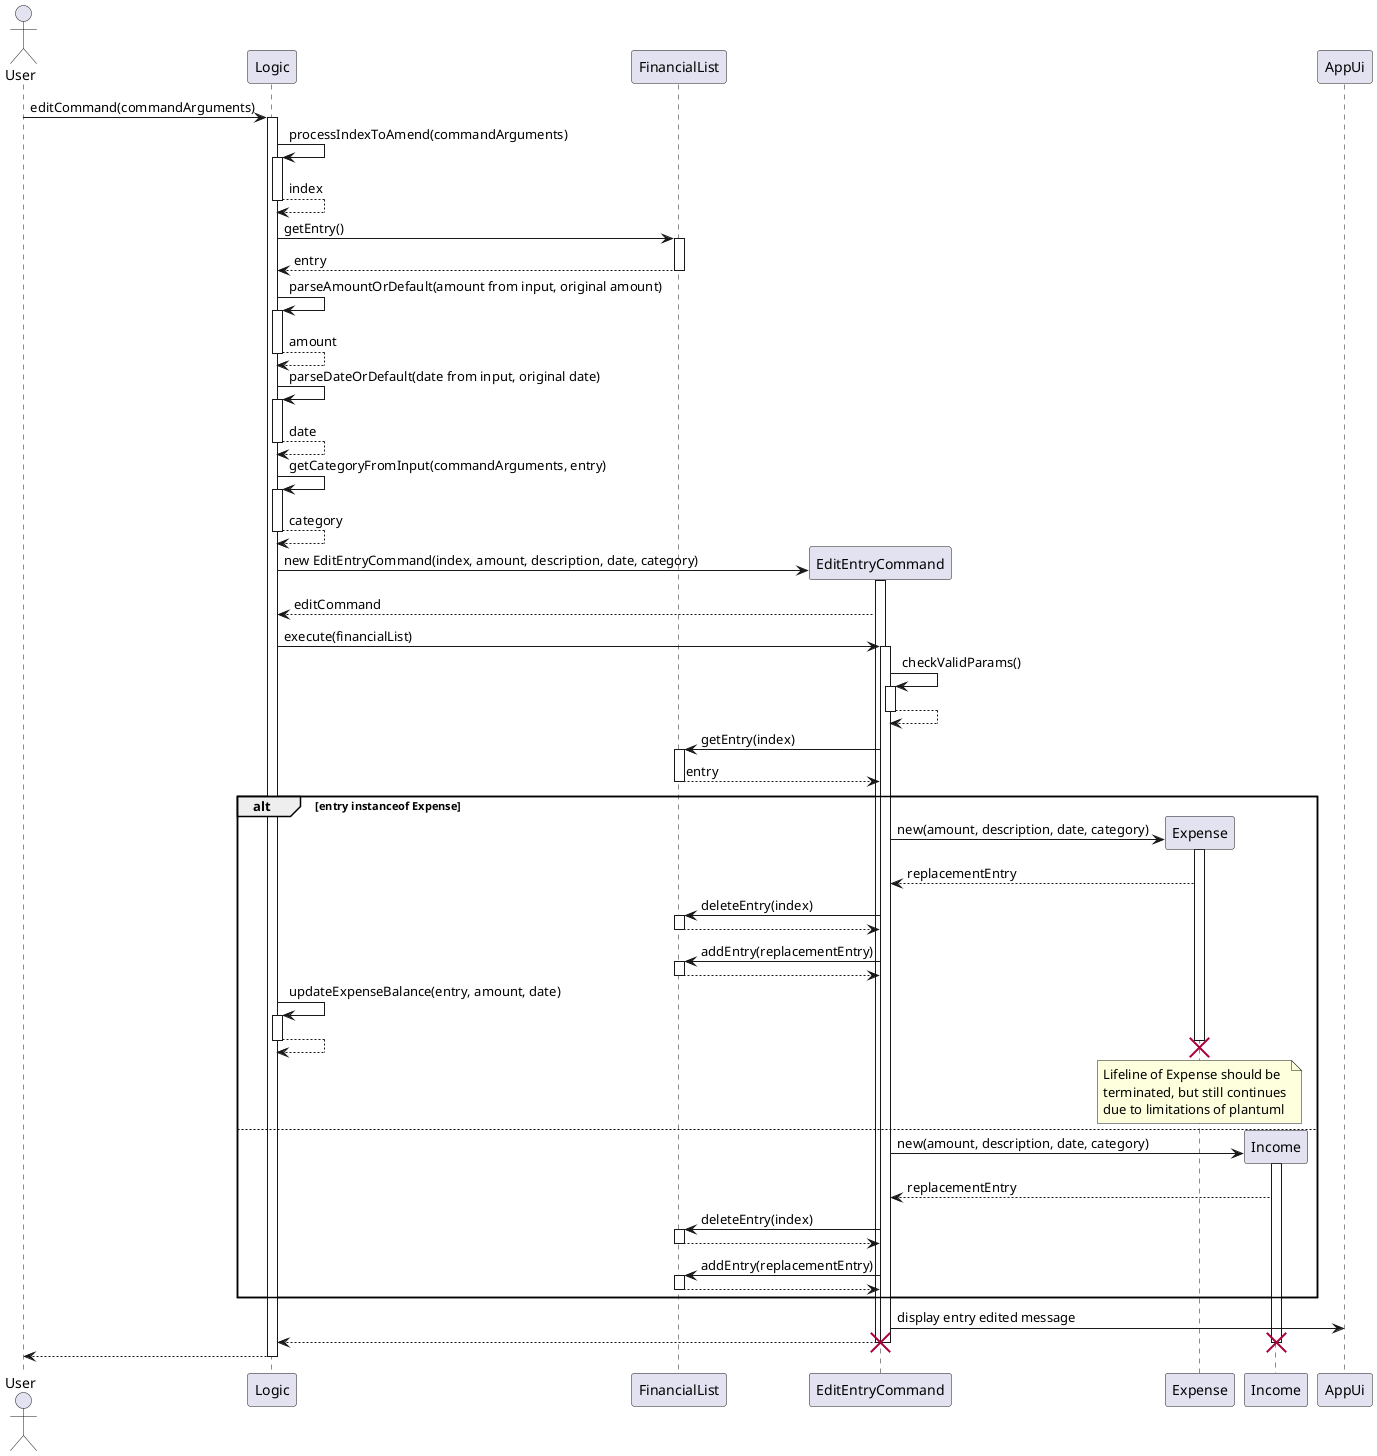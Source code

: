 @startuml

actor  User

participant Logic
participant FinancialList


User -> Logic: editCommand(commandArguments)
activate Logic

Logic -> Logic: processIndexToAmend(commandArguments)
activate Logic
return index

Logic -> FinancialList: getEntry()
activate FinancialList
return entry

Logic -> Logic: parseAmountOrDefault(amount from input, original amount)
activate Logic
return amount

Logic -> Logic: parseDateOrDefault(date from input, original date)
activate Logic
return date

Logic -> Logic: getCategoryFromInput(commandArguments, entry)
activate Logic
return category

create EditEntryCommand
Logic -> EditEntryCommand: new EditEntryCommand(index, amount, description, date, category)
activate EditEntryCommand
EditEntryCommand --> Logic: editCommand

Logic -> EditEntryCommand: execute(financialList)
activate EditEntryCommand

EditEntryCommand -> EditEntryCommand: checkValidParams()
activate EditEntryCommand
return

EditEntryCommand -> FinancialList: getEntry(index)
activate FinancialList
return entry

alt entry instanceof Expense
    Create Expense
    EditEntryCommand -> Expense: new(amount, description, date, category)
    activate Expense
    Expense --> EditEntryCommand: replacementEntry
    EditEntryCommand -> FinancialList: deleteEntry(index)
    activate FinancialList
    return
    EditEntryCommand -> FinancialList: addEntry(replacementEntry)
    activate FinancialList
    return
    Logic -> Logic: updateExpenseBalance(entry, amount, date)
    activate Logic
    return
    deactivate Expense
    destroy Expense
    note over Expense
            Lifeline of Expense should be
            terminated, but still continues
            due to limitations of plantuml
        endnote
else
    Create Income
    EditEntryCommand -> Income: new(amount, description, date, category)
    activate Income
    Income --> EditEntryCommand: replacementEntry

    EditEntryCommand -> FinancialList: deleteEntry(index)
    activate FinancialList
    return
    EditEntryCommand -> FinancialList: addEntry(replacementEntry)
    activate FinancialList
    return
end

EditEntryCommand -> AppUi: display entry edited message

EditEntryCommand --> Logic

deactivate Income
destroy Income
deactivate EditEntryCommand
destroy EditEntryCommand
Logic --> User
deactivate Logic

@enduml